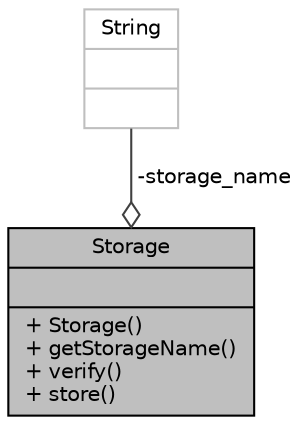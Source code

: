 digraph "Storage"
{
 // INTERACTIVE_SVG=YES
 // LATEX_PDF_SIZE
  bgcolor="transparent";
  edge [fontname="Helvetica",fontsize="10",labelfontname="Helvetica",labelfontsize="10"];
  node [fontname="Helvetica",fontsize="10",shape=record];
  Node1 [label="{Storage\n||+ Storage()\l+ getStorageName()\l+ verify()\l+ store()\l}",height=0.2,width=0.4,color="black", fillcolor="grey75", style="filled", fontcolor="black",tooltip="Parent class for all data storage devices (sd card, radio, etc)"];
  Node2 -> Node1 [color="grey25",fontsize="10",style="solid",label=" -storage_name" ,arrowhead="odiamond",fontname="Helvetica"];
  Node2 [label="{String\n||}",height=0.2,width=0.4,color="grey75",tooltip=" "];
}

